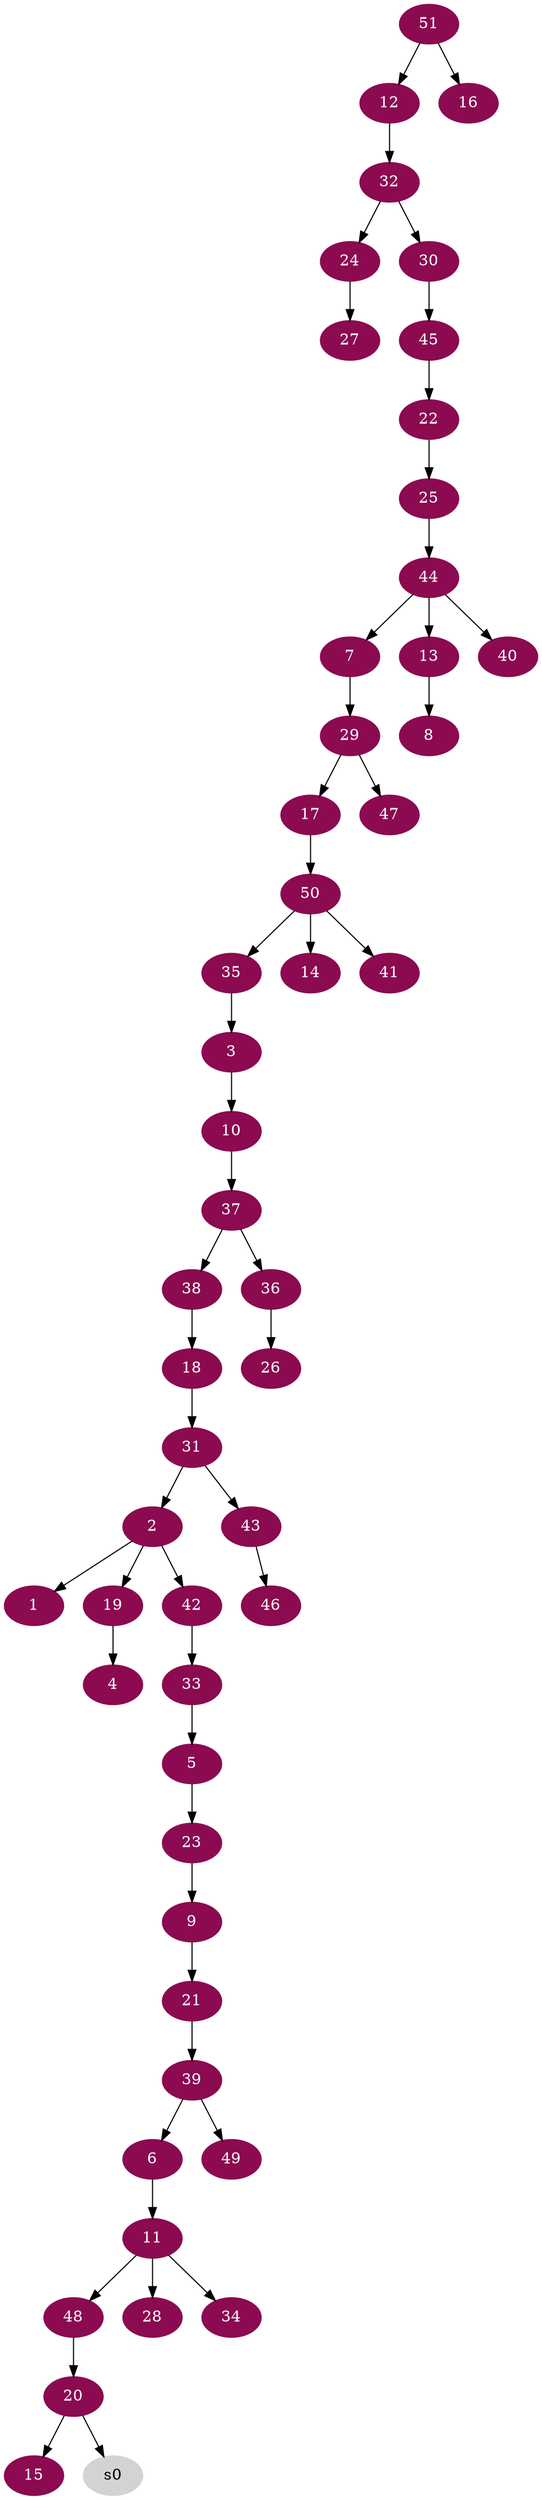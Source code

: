 digraph G {
node [color=deeppink4, style=filled, fontcolor=white];
2 -> 1;
31 -> 2;
35 -> 3;
19 -> 4;
33 -> 5;
39 -> 6;
44 -> 7;
13 -> 8;
23 -> 9;
3 -> 10;
6 -> 11;
51 -> 12;
44 -> 13;
50 -> 14;
20 -> 15;
51 -> 16;
29 -> 17;
38 -> 18;
2 -> 19;
48 -> 20;
9 -> 21;
45 -> 22;
5 -> 23;
32 -> 24;
22 -> 25;
36 -> 26;
24 -> 27;
11 -> 28;
7 -> 29;
32 -> 30;
18 -> 31;
12 -> 32;
42 -> 33;
11 -> 34;
50 -> 35;
37 -> 36;
10 -> 37;
37 -> 38;
21 -> 39;
44 -> 40;
50 -> 41;
2 -> 42;
31 -> 43;
25 -> 44;
30 -> 45;
43 -> 46;
29 -> 47;
11 -> 48;
39 -> 49;
17 -> 50;
node [color=lightgrey, style=filled, fontcolor=black];
20 -> s0;
}
